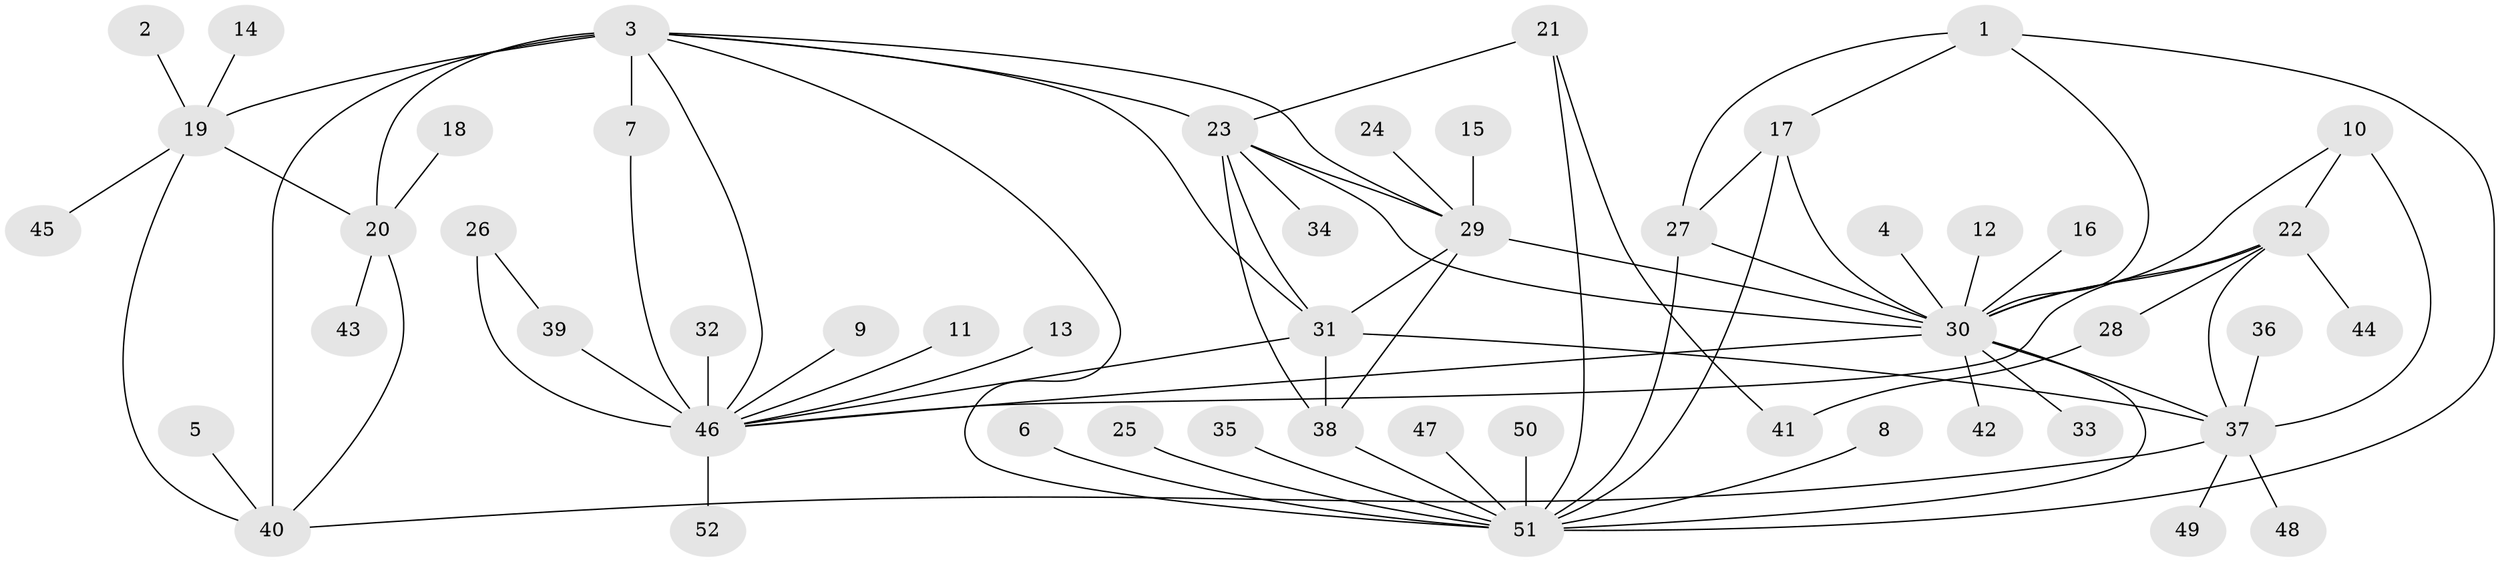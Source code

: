// original degree distribution, {9: 0.0297029702970297, 5: 0.0297029702970297, 6: 0.07920792079207921, 8: 0.039603960396039604, 7: 0.0297029702970297, 11: 0.009900990099009901, 4: 0.0297029702970297, 12: 0.009900990099009901, 15: 0.009900990099009901, 1: 0.5643564356435643, 3: 0.039603960396039604, 2: 0.12871287128712872}
// Generated by graph-tools (version 1.1) at 2025/50/03/09/25 03:50:42]
// undirected, 52 vertices, 80 edges
graph export_dot {
graph [start="1"]
  node [color=gray90,style=filled];
  1;
  2;
  3;
  4;
  5;
  6;
  7;
  8;
  9;
  10;
  11;
  12;
  13;
  14;
  15;
  16;
  17;
  18;
  19;
  20;
  21;
  22;
  23;
  24;
  25;
  26;
  27;
  28;
  29;
  30;
  31;
  32;
  33;
  34;
  35;
  36;
  37;
  38;
  39;
  40;
  41;
  42;
  43;
  44;
  45;
  46;
  47;
  48;
  49;
  50;
  51;
  52;
  1 -- 17 [weight=1.0];
  1 -- 27 [weight=1.0];
  1 -- 30 [weight=1.0];
  1 -- 51 [weight=1.0];
  2 -- 19 [weight=1.0];
  3 -- 7 [weight=1.0];
  3 -- 19 [weight=2.0];
  3 -- 20 [weight=2.0];
  3 -- 23 [weight=1.0];
  3 -- 29 [weight=2.0];
  3 -- 31 [weight=1.0];
  3 -- 40 [weight=2.0];
  3 -- 46 [weight=1.0];
  3 -- 51 [weight=1.0];
  4 -- 30 [weight=1.0];
  5 -- 40 [weight=1.0];
  6 -- 51 [weight=1.0];
  7 -- 46 [weight=1.0];
  8 -- 51 [weight=1.0];
  9 -- 46 [weight=1.0];
  10 -- 22 [weight=1.0];
  10 -- 30 [weight=1.0];
  10 -- 37 [weight=2.0];
  11 -- 46 [weight=1.0];
  12 -- 30 [weight=1.0];
  13 -- 46 [weight=1.0];
  14 -- 19 [weight=1.0];
  15 -- 29 [weight=1.0];
  16 -- 30 [weight=1.0];
  17 -- 27 [weight=1.0];
  17 -- 30 [weight=1.0];
  17 -- 51 [weight=1.0];
  18 -- 20 [weight=1.0];
  19 -- 20 [weight=1.0];
  19 -- 40 [weight=1.0];
  19 -- 45 [weight=1.0];
  20 -- 40 [weight=1.0];
  20 -- 43 [weight=1.0];
  21 -- 23 [weight=1.0];
  21 -- 41 [weight=1.0];
  21 -- 51 [weight=1.0];
  22 -- 28 [weight=1.0];
  22 -- 30 [weight=1.0];
  22 -- 37 [weight=2.0];
  22 -- 44 [weight=1.0];
  22 -- 46 [weight=1.0];
  23 -- 29 [weight=1.0];
  23 -- 30 [weight=1.0];
  23 -- 31 [weight=1.0];
  23 -- 34 [weight=1.0];
  23 -- 38 [weight=2.0];
  24 -- 29 [weight=1.0];
  25 -- 51 [weight=1.0];
  26 -- 39 [weight=1.0];
  26 -- 46 [weight=3.0];
  27 -- 30 [weight=1.0];
  27 -- 51 [weight=1.0];
  28 -- 41 [weight=1.0];
  29 -- 30 [weight=1.0];
  29 -- 31 [weight=1.0];
  29 -- 38 [weight=2.0];
  30 -- 33 [weight=1.0];
  30 -- 37 [weight=2.0];
  30 -- 42 [weight=1.0];
  30 -- 46 [weight=1.0];
  30 -- 51 [weight=1.0];
  31 -- 37 [weight=1.0];
  31 -- 38 [weight=2.0];
  31 -- 46 [weight=1.0];
  32 -- 46 [weight=1.0];
  35 -- 51 [weight=1.0];
  36 -- 37 [weight=1.0];
  37 -- 40 [weight=1.0];
  37 -- 48 [weight=1.0];
  37 -- 49 [weight=1.0];
  38 -- 51 [weight=1.0];
  39 -- 46 [weight=3.0];
  46 -- 52 [weight=1.0];
  47 -- 51 [weight=1.0];
  50 -- 51 [weight=1.0];
}
